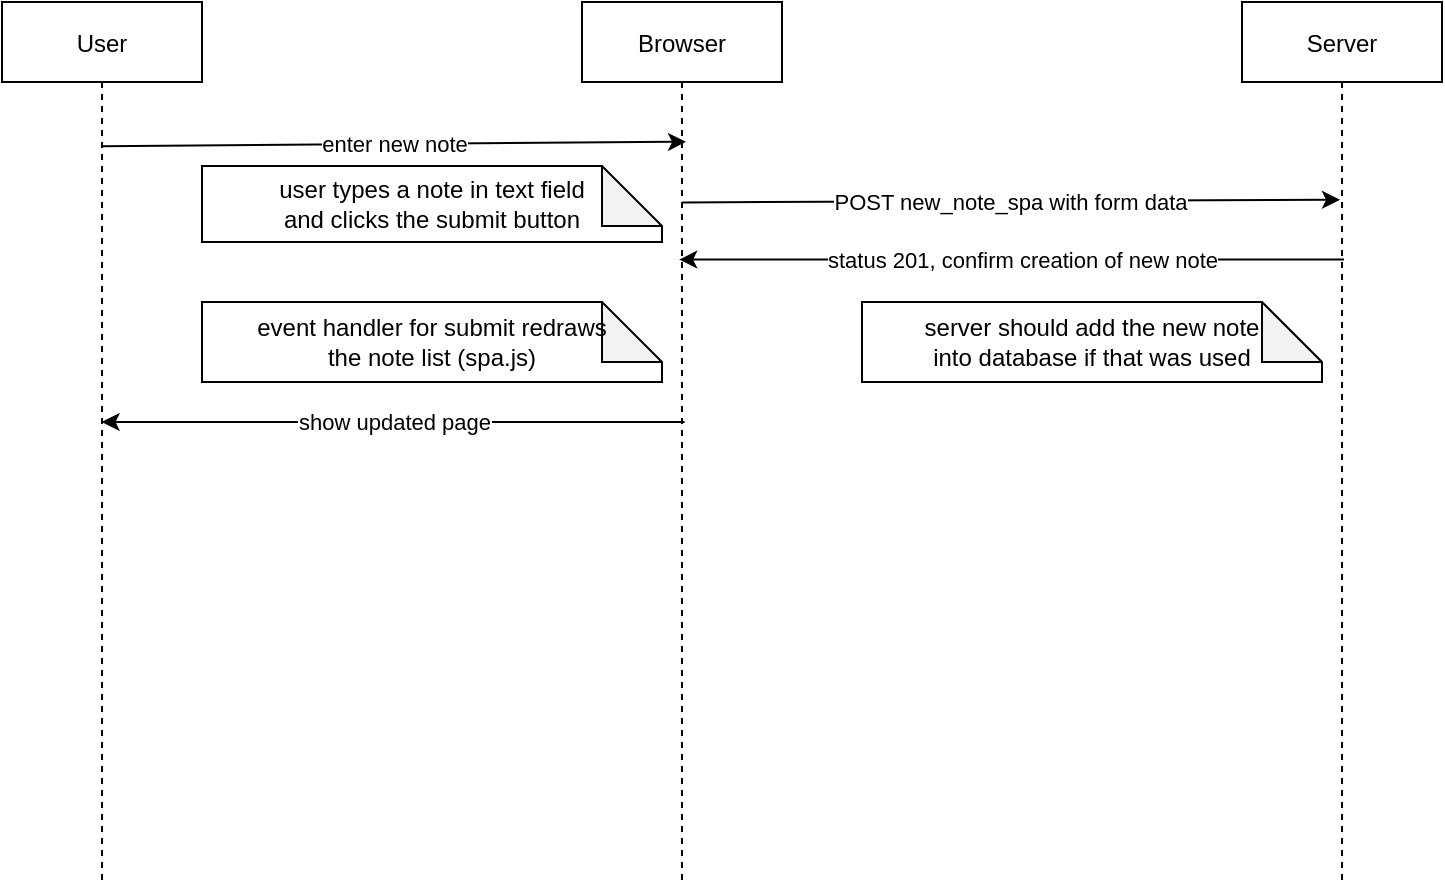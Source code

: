 <mxfile version="14.2.5" type="github">
  <diagram id="kgpKYQtTHZ0yAKxKKP6v" name="Page-1">
    <mxGraphModel dx="1069" dy="557" grid="1" gridSize="10" guides="1" tooltips="1" connect="1" arrows="1" fold="1" page="1" pageScale="1" pageWidth="827" pageHeight="1169" math="0" shadow="0">
      <root>
        <mxCell id="0" />
        <mxCell id="1" parent="0" />
        <mxCell id="3nuBFxr9cyL0pnOWT2aG-1" value="User" style="shape=umlLifeline;perimeter=lifelinePerimeter;container=1;collapsible=0;recursiveResize=0;rounded=0;shadow=0;strokeWidth=1;" parent="1" vertex="1">
          <mxGeometry x="80" y="80" width="100" height="440" as="geometry" />
        </mxCell>
        <mxCell id="3nuBFxr9cyL0pnOWT2aG-5" value="Browser" style="shape=umlLifeline;perimeter=lifelinePerimeter;container=1;collapsible=0;recursiveResize=0;rounded=0;shadow=0;strokeWidth=1;" parent="1" vertex="1">
          <mxGeometry x="370" y="80" width="100" height="440" as="geometry" />
        </mxCell>
        <mxCell id="lXnHcZpb4IZq-RsOdV4F-1" value="Server" style="shape=umlLifeline;perimeter=lifelinePerimeter;container=1;collapsible=0;recursiveResize=0;rounded=0;shadow=0;strokeWidth=1;" parent="1" vertex="1">
          <mxGeometry x="700" y="80" width="100" height="440" as="geometry" />
        </mxCell>
        <mxCell id="lXnHcZpb4IZq-RsOdV4F-3" value="user types a note in text field&lt;br&gt;and clicks the submit button" style="shape=note;whiteSpace=wrap;html=1;backgroundOutline=1;darkOpacity=0.05;" parent="1" vertex="1">
          <mxGeometry x="180" y="162" width="230" height="38" as="geometry" />
        </mxCell>
        <mxCell id="lXnHcZpb4IZq-RsOdV4F-5" value="event handler for submit redraws&lt;br&gt;the note list (spa.js)" style="shape=note;whiteSpace=wrap;html=1;backgroundOutline=1;darkOpacity=0.05;" parent="1" vertex="1">
          <mxGeometry x="180" y="230" width="230" height="40" as="geometry" />
        </mxCell>
        <mxCell id="lXnHcZpb4IZq-RsOdV4F-7" value="enter new note " style="endArrow=classic;html=1;exitX=0.496;exitY=0.182;exitDx=0;exitDy=0;exitPerimeter=0;entryX=0.52;entryY=0.177;entryDx=0;entryDy=0;entryPerimeter=0;" parent="1" edge="1">
          <mxGeometry width="50" height="50" relative="1" as="geometry">
            <mxPoint x="129.6" y="152.08" as="sourcePoint" />
            <mxPoint x="422" y="149.88" as="targetPoint" />
          </mxGeometry>
        </mxCell>
        <mxCell id="lXnHcZpb4IZq-RsOdV4F-14" value="show updated page" style="endArrow=classic;html=1;exitX=0.513;exitY=0.77;exitDx=0;exitDy=0;exitPerimeter=0;" parent="1" edge="1">
          <mxGeometry width="50" height="50" relative="1" as="geometry">
            <mxPoint x="421.3" y="290.0" as="sourcePoint" />
            <mxPoint x="129.81" y="290.0" as="targetPoint" />
          </mxGeometry>
        </mxCell>
        <mxCell id="-4KY9v0WWH6-50TFOD6B-1" value="POST new_note_spa with form data" style="endArrow=classic;html=1;exitX=0.5;exitY=0.23;exitDx=0;exitDy=0;exitPerimeter=0;entryX=0.49;entryY=0.227;entryDx=0;entryDy=0;entryPerimeter=0;" parent="1" edge="1">
          <mxGeometry width="50" height="50" relative="1" as="geometry">
            <mxPoint x="420.0" y="180.2" as="sourcePoint" />
            <mxPoint x="749" y="178.88" as="targetPoint" />
          </mxGeometry>
        </mxCell>
        <mxCell id="-4KY9v0WWH6-50TFOD6B-2" value="status 201, confirm creation of new note" style="endArrow=classic;html=1;exitX=0.51;exitY=0.295;exitDx=0;exitDy=0;exitPerimeter=0;entryX=0.486;entryY=0.295;entryDx=0;entryDy=0;entryPerimeter=0;" parent="1" edge="1">
          <mxGeometry x="-0.03" width="50" height="50" relative="1" as="geometry">
            <mxPoint x="751.0" y="208.8" as="sourcePoint" />
            <mxPoint x="418.6" y="208.8" as="targetPoint" />
            <mxPoint as="offset" />
          </mxGeometry>
        </mxCell>
        <mxCell id="fkE6qfMLnIFkn9UbLoBL-1" value="server should add the new note&lt;br&gt;into database if that was used" style="shape=note;whiteSpace=wrap;html=1;backgroundOutline=1;darkOpacity=0.05;" vertex="1" parent="1">
          <mxGeometry x="510" y="230" width="230" height="40" as="geometry" />
        </mxCell>
      </root>
    </mxGraphModel>
  </diagram>
</mxfile>

